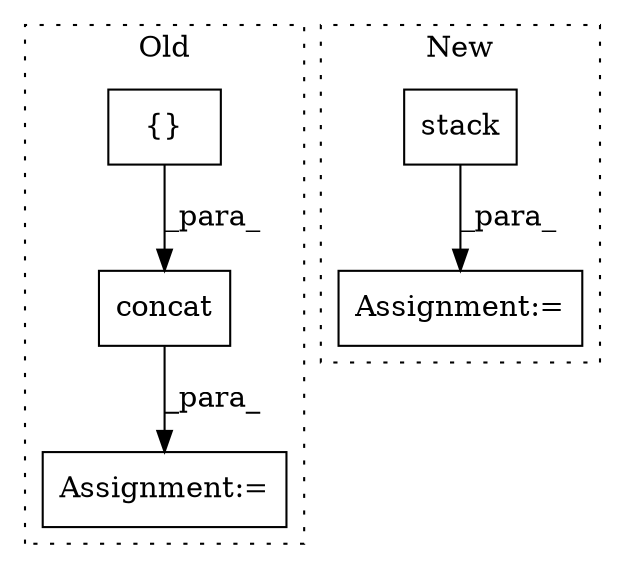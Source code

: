 digraph G {
subgraph cluster0 {
1 [label="concat" a="32" s="3036,3081" l="7,1" shape="box"];
3 [label="{}" a="4" s="2980,2982" l="1,1" shape="box"];
4 [label="Assignment:=" a="7" s="2996" l="1" shape="box"];
label = "Old";
style="dotted";
}
subgraph cluster1 {
2 [label="stack" a="32" s="2472,2686" l="17,-5" shape="box"];
5 [label="Assignment:=" a="7" s="2460" l="1" shape="box"];
label = "New";
style="dotted";
}
1 -> 4 [label="_para_"];
2 -> 5 [label="_para_"];
3 -> 1 [label="_para_"];
}